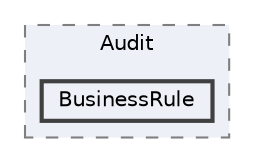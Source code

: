 digraph "Web/Modules/EleWise.ELMA.BusinessRules.Web/Components/Audit/BusinessRule"
{
 // LATEX_PDF_SIZE
  bgcolor="transparent";
  edge [fontname=Helvetica,fontsize=10,labelfontname=Helvetica,labelfontsize=10];
  node [fontname=Helvetica,fontsize=10,shape=box,height=0.2,width=0.4];
  compound=true
  subgraph clusterdir_1d2ecbae34327594147d4d88d6d36d1a {
    graph [ bgcolor="#edf0f7", pencolor="grey50", label="Audit", fontname=Helvetica,fontsize=10 style="filled,dashed", URL="dir_1d2ecbae34327594147d4d88d6d36d1a.html",tooltip=""]
  dir_99ff3c45548ba31e3c2fb72cc7c7cd5a [label="BusinessRule", fillcolor="#edf0f7", color="grey25", style="filled,bold", URL="dir_99ff3c45548ba31e3c2fb72cc7c7cd5a.html",tooltip=""];
  }
}
